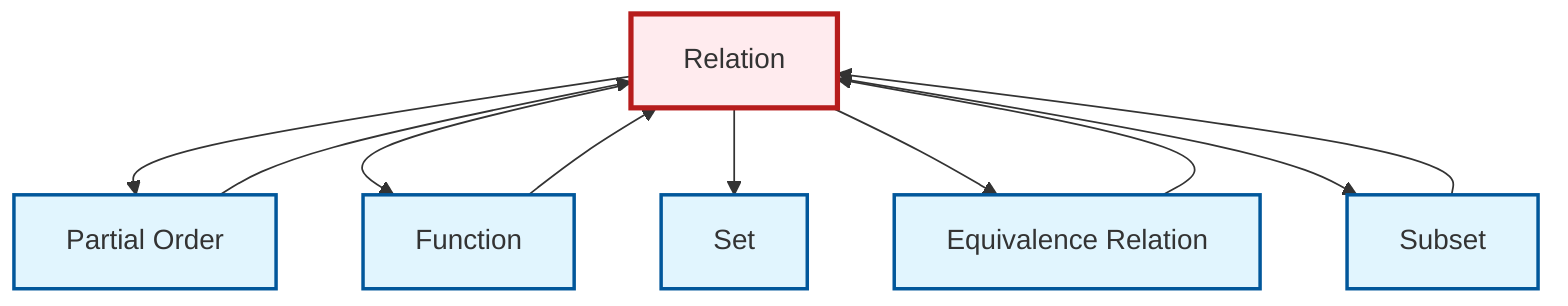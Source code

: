 graph TD
    classDef definition fill:#e1f5fe,stroke:#01579b,stroke-width:2px
    classDef theorem fill:#f3e5f5,stroke:#4a148c,stroke-width:2px
    classDef axiom fill:#fff3e0,stroke:#e65100,stroke-width:2px
    classDef example fill:#e8f5e9,stroke:#1b5e20,stroke-width:2px
    classDef current fill:#ffebee,stroke:#b71c1c,stroke-width:3px
    def-relation["Relation"]:::definition
    def-equivalence-relation["Equivalence Relation"]:::definition
    def-set["Set"]:::definition
    def-subset["Subset"]:::definition
    def-partial-order["Partial Order"]:::definition
    def-function["Function"]:::definition
    def-subset --> def-relation
    def-equivalence-relation --> def-relation
    def-relation --> def-partial-order
    def-partial-order --> def-relation
    def-function --> def-relation
    def-relation --> def-function
    def-relation --> def-set
    def-relation --> def-equivalence-relation
    def-relation --> def-subset
    class def-relation current